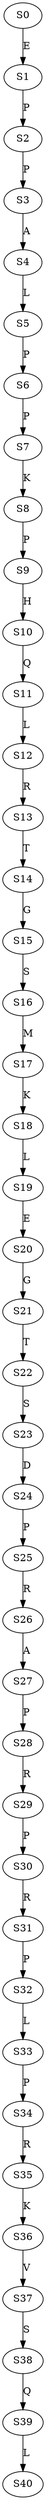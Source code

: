 strict digraph  {
	S0 -> S1 [ label = E ];
	S1 -> S2 [ label = P ];
	S2 -> S3 [ label = P ];
	S3 -> S4 [ label = A ];
	S4 -> S5 [ label = L ];
	S5 -> S6 [ label = P ];
	S6 -> S7 [ label = P ];
	S7 -> S8 [ label = K ];
	S8 -> S9 [ label = P ];
	S9 -> S10 [ label = H ];
	S10 -> S11 [ label = Q ];
	S11 -> S12 [ label = L ];
	S12 -> S13 [ label = R ];
	S13 -> S14 [ label = T ];
	S14 -> S15 [ label = G ];
	S15 -> S16 [ label = S ];
	S16 -> S17 [ label = M ];
	S17 -> S18 [ label = K ];
	S18 -> S19 [ label = L ];
	S19 -> S20 [ label = E ];
	S20 -> S21 [ label = G ];
	S21 -> S22 [ label = T ];
	S22 -> S23 [ label = S ];
	S23 -> S24 [ label = D ];
	S24 -> S25 [ label = P ];
	S25 -> S26 [ label = R ];
	S26 -> S27 [ label = A ];
	S27 -> S28 [ label = P ];
	S28 -> S29 [ label = R ];
	S29 -> S30 [ label = P ];
	S30 -> S31 [ label = R ];
	S31 -> S32 [ label = P ];
	S32 -> S33 [ label = L ];
	S33 -> S34 [ label = P ];
	S34 -> S35 [ label = R ];
	S35 -> S36 [ label = K ];
	S36 -> S37 [ label = V ];
	S37 -> S38 [ label = S ];
	S38 -> S39 [ label = Q ];
	S39 -> S40 [ label = L ];
}
